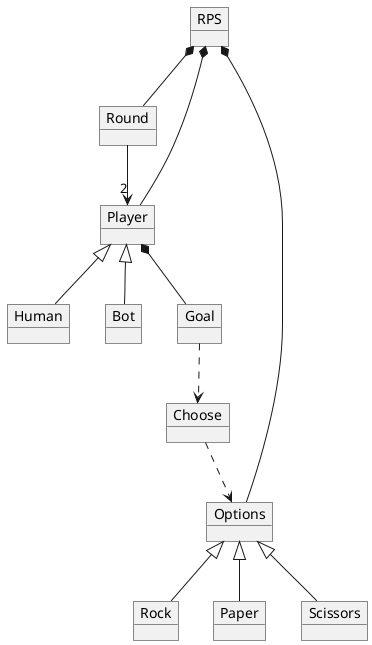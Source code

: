 @startuml VocabularyMain

object RPS
object Round
object Player
object Human
object Bot
object Goal
object Choose
object Options
object Rock
object Paper
object Scissors


RPS *-- Round
RPS *--Player

Player <|-- Human
Player <|-- Bot
Player *-- Goal

Options <|-- Rock
Options <|-- Paper
Options <|-- Scissors

Goal ..> Choose 
Choose ..> Options

RPS *-- Options

Round -->"2" Player

@enduml